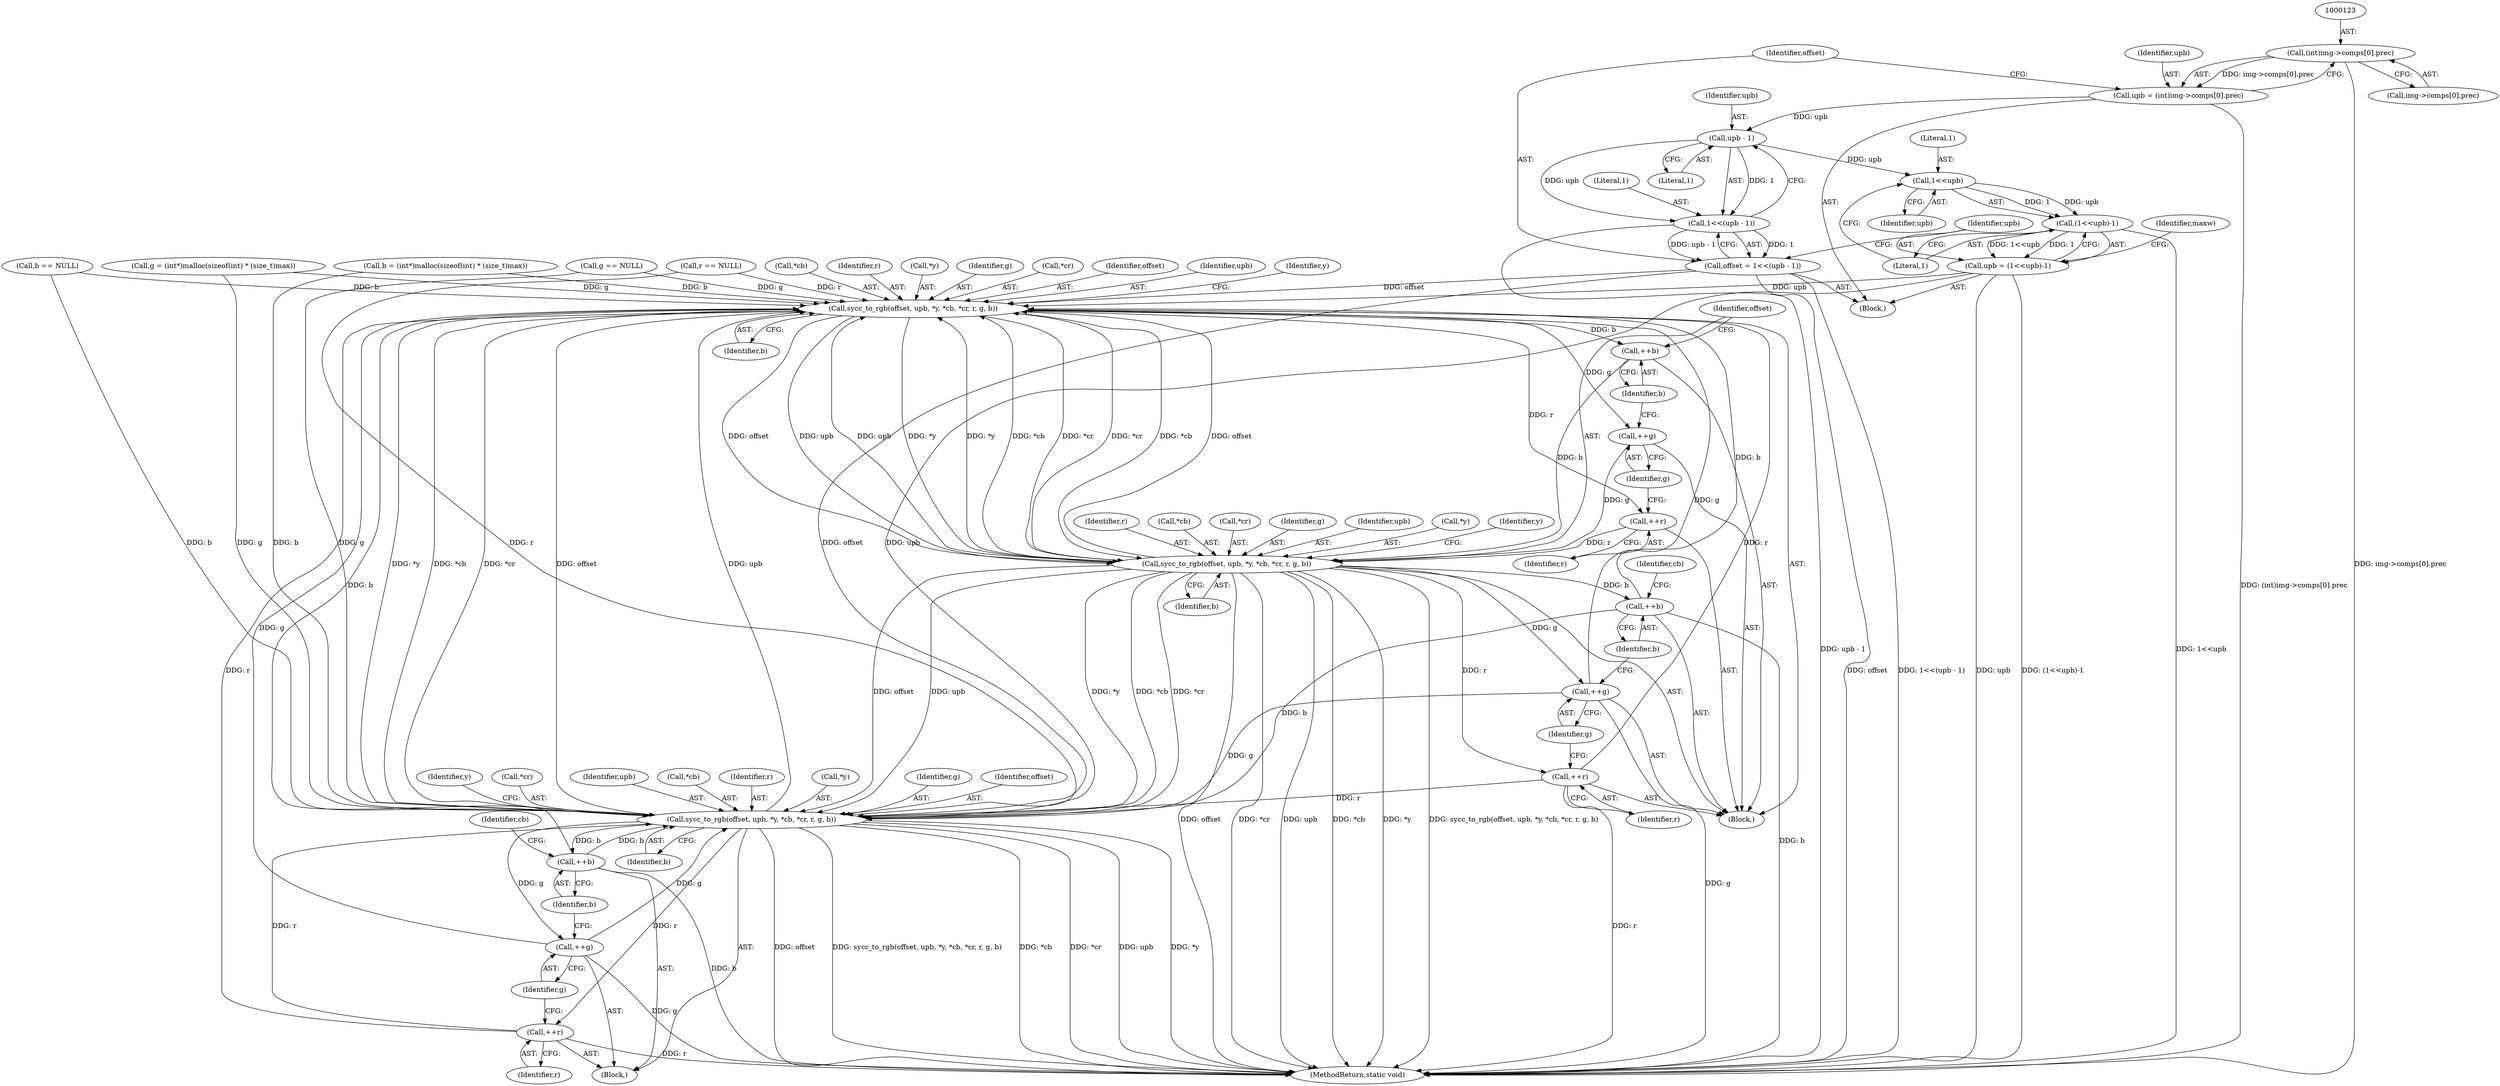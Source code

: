 digraph "0_openjpeg_15f081c89650dccee4aa4ae66f614c3fdb268767_1@array" {
"1000122" [label="(Call,(int)img->comps[0].prec)"];
"1000120" [label="(Call,upb = (int)img->comps[0].prec)"];
"1000135" [label="(Call,upb - 1)"];
"1000133" [label="(Call,1<<(upb - 1))"];
"1000131" [label="(Call,offset = 1<<(upb - 1))"];
"1000277" [label="(Call,sycc_to_rgb(offset, upb, *y, *cb, *cr, r, g, b))"];
"1000291" [label="(Call,++r)"];
"1000297" [label="(Call,sycc_to_rgb(offset, upb, *y, *cb, *cr, r, g, b))"];
"1000311" [label="(Call,++r)"];
"1000326" [label="(Call,sycc_to_rgb(offset, upb, *y, *cb, *cr, r, g, b))"];
"1000340" [label="(Call,++r)"];
"1000342" [label="(Call,++g)"];
"1000344" [label="(Call,++b)"];
"1000313" [label="(Call,++g)"];
"1000315" [label="(Call,++b)"];
"1000293" [label="(Call,++g)"];
"1000295" [label="(Call,++b)"];
"1000141" [label="(Call,1<<upb)"];
"1000140" [label="(Call,(1<<upb)-1)"];
"1000138" [label="(Call,upb = (1<<upb)-1)"];
"1000133" [label="(Call,1<<(upb - 1))"];
"1000282" [label="(Call,*cb)"];
"1000140" [label="(Call,(1<<upb)-1)"];
"1000339" [label="(Identifier,y)"];
"1000306" [label="(Identifier,r)"];
"1000344" [label="(Call,++b)"];
"1000291" [label="(Call,++r)"];
"1000341" [label="(Identifier,r)"];
"1000333" [label="(Call,*cr)"];
"1000276" [label="(Block,)"];
"1000136" [label="(Identifier,upb)"];
"1000342" [label="(Call,++g)"];
"1000139" [label="(Identifier,upb)"];
"1000142" [label="(Literal,1)"];
"1000311" [label="(Call,++r)"];
"1000312" [label="(Identifier,r)"];
"1000315" [label="(Call,++b)"];
"1000138" [label="(Call,upb = (1<<upb)-1)"];
"1000103" [label="(Block,)"];
"1000278" [label="(Identifier,offset)"];
"1000279" [label="(Identifier,upb)"];
"1000298" [label="(Identifier,offset)"];
"1000290" [label="(Identifier,y)"];
"1000240" [label="(Call,r == NULL)"];
"1000302" [label="(Call,*cb)"];
"1000288" [label="(Identifier,b)"];
"1000325" [label="(Block,)"];
"1000318" [label="(Identifier,cb)"];
"1000121" [label="(Identifier,upb)"];
"1000343" [label="(Identifier,g)"];
"1000340" [label="(Call,++r)"];
"1000144" [label="(Literal,1)"];
"1000122" [label="(Call,(int)img->comps[0].prec)"];
"1000296" [label="(Identifier,b)"];
"1000326" [label="(Call,sycc_to_rgb(offset, upb, *y, *cb, *cr, r, g, b))"];
"1000146" [label="(Identifier,maxw)"];
"1000304" [label="(Call,*cr)"];
"1000511" [label="(MethodReturn,static void)"];
"1000328" [label="(Identifier,upb)"];
"1000135" [label="(Call,upb - 1)"];
"1000132" [label="(Identifier,offset)"];
"1000124" [label="(Call,img->comps[0].prec)"];
"1000307" [label="(Identifier,g)"];
"1000313" [label="(Call,++g)"];
"1000331" [label="(Call,*cb)"];
"1000286" [label="(Identifier,r)"];
"1000316" [label="(Identifier,b)"];
"1000347" [label="(Identifier,cb)"];
"1000294" [label="(Identifier,g)"];
"1000297" [label="(Call,sycc_to_rgb(offset, upb, *y, *cb, *cr, r, g, b))"];
"1000335" [label="(Identifier,r)"];
"1000299" [label="(Identifier,upb)"];
"1000329" [label="(Call,*y)"];
"1000280" [label="(Call,*y)"];
"1000247" [label="(Call,b == NULL)"];
"1000293" [label="(Call,++g)"];
"1000277" [label="(Call,sycc_to_rgb(offset, upb, *y, *cb, *cr, r, g, b))"];
"1000336" [label="(Identifier,g)"];
"1000300" [label="(Call,*y)"];
"1000131" [label="(Call,offset = 1<<(upb - 1))"];
"1000292" [label="(Identifier,r)"];
"1000287" [label="(Identifier,g)"];
"1000345" [label="(Identifier,b)"];
"1000214" [label="(Call,g = (int*)malloc(sizeof(int) * (size_t)max))"];
"1000310" [label="(Identifier,y)"];
"1000120" [label="(Call,upb = (int)img->comps[0].prec)"];
"1000314" [label="(Identifier,g)"];
"1000141" [label="(Call,1<<upb)"];
"1000227" [label="(Call,b = (int*)malloc(sizeof(int) * (size_t)max))"];
"1000134" [label="(Literal,1)"];
"1000137" [label="(Literal,1)"];
"1000295" [label="(Call,++b)"];
"1000244" [label="(Call,g == NULL)"];
"1000337" [label="(Identifier,b)"];
"1000308" [label="(Identifier,b)"];
"1000143" [label="(Identifier,upb)"];
"1000327" [label="(Identifier,offset)"];
"1000284" [label="(Call,*cr)"];
"1000122" -> "1000120"  [label="AST: "];
"1000122" -> "1000124"  [label="CFG: "];
"1000123" -> "1000122"  [label="AST: "];
"1000124" -> "1000122"  [label="AST: "];
"1000120" -> "1000122"  [label="CFG: "];
"1000122" -> "1000511"  [label="DDG: img->comps[0].prec"];
"1000122" -> "1000120"  [label="DDG: img->comps[0].prec"];
"1000120" -> "1000103"  [label="AST: "];
"1000121" -> "1000120"  [label="AST: "];
"1000132" -> "1000120"  [label="CFG: "];
"1000120" -> "1000511"  [label="DDG: (int)img->comps[0].prec"];
"1000120" -> "1000135"  [label="DDG: upb"];
"1000135" -> "1000133"  [label="AST: "];
"1000135" -> "1000137"  [label="CFG: "];
"1000136" -> "1000135"  [label="AST: "];
"1000137" -> "1000135"  [label="AST: "];
"1000133" -> "1000135"  [label="CFG: "];
"1000135" -> "1000133"  [label="DDG: upb"];
"1000135" -> "1000133"  [label="DDG: 1"];
"1000135" -> "1000141"  [label="DDG: upb"];
"1000133" -> "1000131"  [label="AST: "];
"1000134" -> "1000133"  [label="AST: "];
"1000131" -> "1000133"  [label="CFG: "];
"1000133" -> "1000511"  [label="DDG: upb - 1"];
"1000133" -> "1000131"  [label="DDG: 1"];
"1000133" -> "1000131"  [label="DDG: upb - 1"];
"1000131" -> "1000103"  [label="AST: "];
"1000132" -> "1000131"  [label="AST: "];
"1000139" -> "1000131"  [label="CFG: "];
"1000131" -> "1000511"  [label="DDG: offset"];
"1000131" -> "1000511"  [label="DDG: 1<<(upb - 1)"];
"1000131" -> "1000277"  [label="DDG: offset"];
"1000131" -> "1000326"  [label="DDG: offset"];
"1000277" -> "1000276"  [label="AST: "];
"1000277" -> "1000288"  [label="CFG: "];
"1000278" -> "1000277"  [label="AST: "];
"1000279" -> "1000277"  [label="AST: "];
"1000280" -> "1000277"  [label="AST: "];
"1000282" -> "1000277"  [label="AST: "];
"1000284" -> "1000277"  [label="AST: "];
"1000286" -> "1000277"  [label="AST: "];
"1000287" -> "1000277"  [label="AST: "];
"1000288" -> "1000277"  [label="AST: "];
"1000290" -> "1000277"  [label="CFG: "];
"1000297" -> "1000277"  [label="DDG: offset"];
"1000297" -> "1000277"  [label="DDG: upb"];
"1000297" -> "1000277"  [label="DDG: *y"];
"1000297" -> "1000277"  [label="DDG: *cb"];
"1000297" -> "1000277"  [label="DDG: *cr"];
"1000326" -> "1000277"  [label="DDG: offset"];
"1000326" -> "1000277"  [label="DDG: upb"];
"1000326" -> "1000277"  [label="DDG: *y"];
"1000326" -> "1000277"  [label="DDG: *cb"];
"1000326" -> "1000277"  [label="DDG: *cr"];
"1000138" -> "1000277"  [label="DDG: upb"];
"1000311" -> "1000277"  [label="DDG: r"];
"1000240" -> "1000277"  [label="DDG: r"];
"1000340" -> "1000277"  [label="DDG: r"];
"1000342" -> "1000277"  [label="DDG: g"];
"1000214" -> "1000277"  [label="DDG: g"];
"1000244" -> "1000277"  [label="DDG: g"];
"1000313" -> "1000277"  [label="DDG: g"];
"1000247" -> "1000277"  [label="DDG: b"];
"1000315" -> "1000277"  [label="DDG: b"];
"1000227" -> "1000277"  [label="DDG: b"];
"1000344" -> "1000277"  [label="DDG: b"];
"1000277" -> "1000291"  [label="DDG: r"];
"1000277" -> "1000293"  [label="DDG: g"];
"1000277" -> "1000295"  [label="DDG: b"];
"1000277" -> "1000297"  [label="DDG: offset"];
"1000277" -> "1000297"  [label="DDG: upb"];
"1000277" -> "1000297"  [label="DDG: *y"];
"1000277" -> "1000297"  [label="DDG: *cb"];
"1000277" -> "1000297"  [label="DDG: *cr"];
"1000291" -> "1000276"  [label="AST: "];
"1000291" -> "1000292"  [label="CFG: "];
"1000292" -> "1000291"  [label="AST: "];
"1000294" -> "1000291"  [label="CFG: "];
"1000291" -> "1000297"  [label="DDG: r"];
"1000297" -> "1000276"  [label="AST: "];
"1000297" -> "1000308"  [label="CFG: "];
"1000298" -> "1000297"  [label="AST: "];
"1000299" -> "1000297"  [label="AST: "];
"1000300" -> "1000297"  [label="AST: "];
"1000302" -> "1000297"  [label="AST: "];
"1000304" -> "1000297"  [label="AST: "];
"1000306" -> "1000297"  [label="AST: "];
"1000307" -> "1000297"  [label="AST: "];
"1000308" -> "1000297"  [label="AST: "];
"1000310" -> "1000297"  [label="CFG: "];
"1000297" -> "1000511"  [label="DDG: offset"];
"1000297" -> "1000511"  [label="DDG: *cr"];
"1000297" -> "1000511"  [label="DDG: upb"];
"1000297" -> "1000511"  [label="DDG: *cb"];
"1000297" -> "1000511"  [label="DDG: *y"];
"1000297" -> "1000511"  [label="DDG: sycc_to_rgb(offset, upb, *y, *cb, *cr, r, g, b)"];
"1000293" -> "1000297"  [label="DDG: g"];
"1000295" -> "1000297"  [label="DDG: b"];
"1000297" -> "1000311"  [label="DDG: r"];
"1000297" -> "1000313"  [label="DDG: g"];
"1000297" -> "1000315"  [label="DDG: b"];
"1000297" -> "1000326"  [label="DDG: offset"];
"1000297" -> "1000326"  [label="DDG: upb"];
"1000297" -> "1000326"  [label="DDG: *y"];
"1000297" -> "1000326"  [label="DDG: *cb"];
"1000297" -> "1000326"  [label="DDG: *cr"];
"1000311" -> "1000276"  [label="AST: "];
"1000311" -> "1000312"  [label="CFG: "];
"1000312" -> "1000311"  [label="AST: "];
"1000314" -> "1000311"  [label="CFG: "];
"1000311" -> "1000511"  [label="DDG: r"];
"1000311" -> "1000326"  [label="DDG: r"];
"1000326" -> "1000325"  [label="AST: "];
"1000326" -> "1000337"  [label="CFG: "];
"1000327" -> "1000326"  [label="AST: "];
"1000328" -> "1000326"  [label="AST: "];
"1000329" -> "1000326"  [label="AST: "];
"1000331" -> "1000326"  [label="AST: "];
"1000333" -> "1000326"  [label="AST: "];
"1000335" -> "1000326"  [label="AST: "];
"1000336" -> "1000326"  [label="AST: "];
"1000337" -> "1000326"  [label="AST: "];
"1000339" -> "1000326"  [label="CFG: "];
"1000326" -> "1000511"  [label="DDG: sycc_to_rgb(offset, upb, *y, *cb, *cr, r, g, b)"];
"1000326" -> "1000511"  [label="DDG: *cb"];
"1000326" -> "1000511"  [label="DDG: *cr"];
"1000326" -> "1000511"  [label="DDG: upb"];
"1000326" -> "1000511"  [label="DDG: *y"];
"1000326" -> "1000511"  [label="DDG: offset"];
"1000138" -> "1000326"  [label="DDG: upb"];
"1000240" -> "1000326"  [label="DDG: r"];
"1000340" -> "1000326"  [label="DDG: r"];
"1000342" -> "1000326"  [label="DDG: g"];
"1000214" -> "1000326"  [label="DDG: g"];
"1000244" -> "1000326"  [label="DDG: g"];
"1000313" -> "1000326"  [label="DDG: g"];
"1000247" -> "1000326"  [label="DDG: b"];
"1000315" -> "1000326"  [label="DDG: b"];
"1000227" -> "1000326"  [label="DDG: b"];
"1000344" -> "1000326"  [label="DDG: b"];
"1000326" -> "1000340"  [label="DDG: r"];
"1000326" -> "1000342"  [label="DDG: g"];
"1000326" -> "1000344"  [label="DDG: b"];
"1000340" -> "1000325"  [label="AST: "];
"1000340" -> "1000341"  [label="CFG: "];
"1000341" -> "1000340"  [label="AST: "];
"1000343" -> "1000340"  [label="CFG: "];
"1000340" -> "1000511"  [label="DDG: r"];
"1000342" -> "1000325"  [label="AST: "];
"1000342" -> "1000343"  [label="CFG: "];
"1000343" -> "1000342"  [label="AST: "];
"1000345" -> "1000342"  [label="CFG: "];
"1000342" -> "1000511"  [label="DDG: g"];
"1000344" -> "1000325"  [label="AST: "];
"1000344" -> "1000345"  [label="CFG: "];
"1000345" -> "1000344"  [label="AST: "];
"1000347" -> "1000344"  [label="CFG: "];
"1000344" -> "1000511"  [label="DDG: b"];
"1000313" -> "1000276"  [label="AST: "];
"1000313" -> "1000314"  [label="CFG: "];
"1000314" -> "1000313"  [label="AST: "];
"1000316" -> "1000313"  [label="CFG: "];
"1000313" -> "1000511"  [label="DDG: g"];
"1000315" -> "1000276"  [label="AST: "];
"1000315" -> "1000316"  [label="CFG: "];
"1000316" -> "1000315"  [label="AST: "];
"1000318" -> "1000315"  [label="CFG: "];
"1000315" -> "1000511"  [label="DDG: b"];
"1000293" -> "1000276"  [label="AST: "];
"1000293" -> "1000294"  [label="CFG: "];
"1000294" -> "1000293"  [label="AST: "];
"1000296" -> "1000293"  [label="CFG: "];
"1000295" -> "1000276"  [label="AST: "];
"1000295" -> "1000296"  [label="CFG: "];
"1000296" -> "1000295"  [label="AST: "];
"1000298" -> "1000295"  [label="CFG: "];
"1000141" -> "1000140"  [label="AST: "];
"1000141" -> "1000143"  [label="CFG: "];
"1000142" -> "1000141"  [label="AST: "];
"1000143" -> "1000141"  [label="AST: "];
"1000144" -> "1000141"  [label="CFG: "];
"1000141" -> "1000140"  [label="DDG: 1"];
"1000141" -> "1000140"  [label="DDG: upb"];
"1000140" -> "1000138"  [label="AST: "];
"1000140" -> "1000144"  [label="CFG: "];
"1000144" -> "1000140"  [label="AST: "];
"1000138" -> "1000140"  [label="CFG: "];
"1000140" -> "1000511"  [label="DDG: 1<<upb"];
"1000140" -> "1000138"  [label="DDG: 1<<upb"];
"1000140" -> "1000138"  [label="DDG: 1"];
"1000138" -> "1000103"  [label="AST: "];
"1000139" -> "1000138"  [label="AST: "];
"1000146" -> "1000138"  [label="CFG: "];
"1000138" -> "1000511"  [label="DDG: upb"];
"1000138" -> "1000511"  [label="DDG: (1<<upb)-1"];
}

